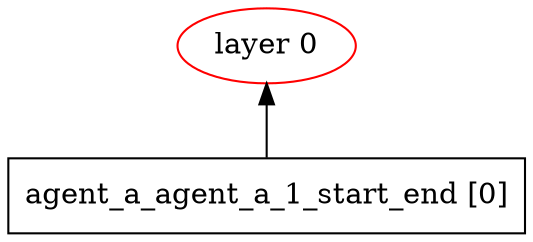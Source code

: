 digraph communication_graph {
	rankdir=BT;
	size="8,5;"
	layer_0 [ color="#ff0000" label="layer 0"];
	agent_a_agent_a_1_start_end [ shape = rect label="agent_a_agent_a_1_start_end [0]" ];
	agent_a_agent_a_1_start_end -> layer_0;
}